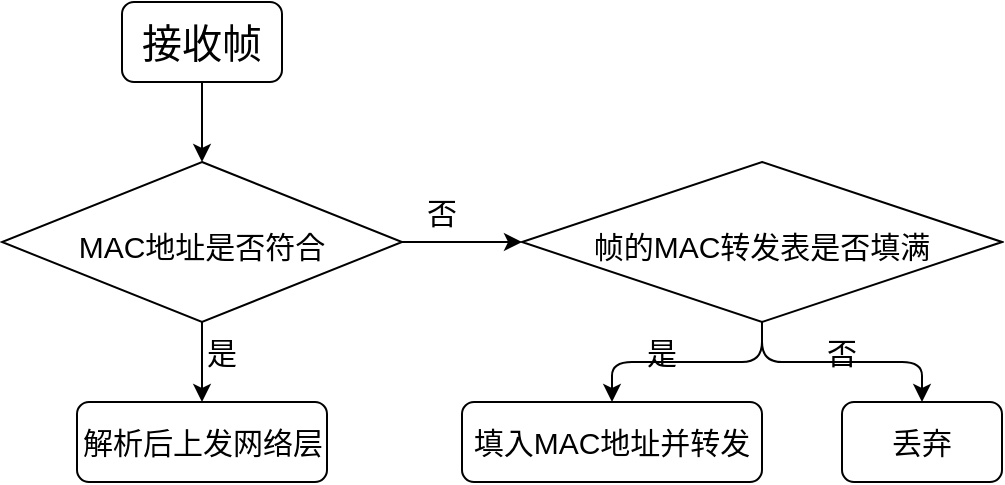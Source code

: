 <mxfile>
    <diagram id="zWDdNcj_KzXklL5AM0wb" name="第 1 页">
        <mxGraphModel dx="771" dy="539" grid="1" gridSize="10" guides="1" tooltips="1" connect="1" arrows="1" fold="1" page="1" pageScale="1" pageWidth="1169" pageHeight="827" math="0" shadow="0">
            <root>
                <mxCell id="0"/>
                <mxCell id="1" parent="0"/>
                <mxCell id="30" value="" style="edgeStyle=none;html=1;fontSize=20;" edge="1" parent="1" source="25" target="29">
                    <mxGeometry relative="1" as="geometry"/>
                </mxCell>
                <mxCell id="25" value="&lt;font style=&quot;font-size: 20px&quot;&gt;接收帧&lt;/font&gt;" style="rounded=1;whiteSpace=wrap;html=1;" vertex="1" parent="1">
                    <mxGeometry x="520" y="280" width="80" height="40" as="geometry"/>
                </mxCell>
                <mxCell id="27" value="&lt;font style=&quot;font-size: 15px&quot;&gt;解析后上发网络层&lt;/font&gt;" style="rounded=1;whiteSpace=wrap;html=1;" vertex="1" parent="1">
                    <mxGeometry x="497.5" y="480" width="125" height="40" as="geometry"/>
                </mxCell>
                <mxCell id="31" value="" style="edgeStyle=none;html=1;fontSize=20;" edge="1" parent="1" source="29" target="27">
                    <mxGeometry relative="1" as="geometry"/>
                </mxCell>
                <mxCell id="33" value="" style="edgeStyle=none;html=1;fontSize=20;" edge="1" parent="1" source="29" target="32">
                    <mxGeometry relative="1" as="geometry"/>
                </mxCell>
                <mxCell id="29" value="&lt;font style=&quot;font-size: 15px&quot;&gt;MAC地址是否符合&lt;/font&gt;" style="rhombus;whiteSpace=wrap;html=1;fontSize=20;" vertex="1" parent="1">
                    <mxGeometry x="460" y="360" width="200" height="80" as="geometry"/>
                </mxCell>
                <mxCell id="36" style="edgeStyle=none;html=1;exitX=0.5;exitY=1;exitDx=0;exitDy=0;entryX=0.5;entryY=0;entryDx=0;entryDy=0;fontSize=15;" edge="1" parent="1" source="32" target="34">
                    <mxGeometry relative="1" as="geometry">
                        <Array as="points">
                            <mxPoint x="840" y="460"/>
                            <mxPoint x="765" y="460"/>
                        </Array>
                    </mxGeometry>
                </mxCell>
                <mxCell id="37" style="edgeStyle=none;html=1;exitX=0.5;exitY=1;exitDx=0;exitDy=0;entryX=0.5;entryY=0;entryDx=0;entryDy=0;fontSize=15;" edge="1" parent="1" source="32" target="35">
                    <mxGeometry relative="1" as="geometry">
                        <Array as="points">
                            <mxPoint x="840" y="460"/>
                            <mxPoint x="920" y="460"/>
                        </Array>
                    </mxGeometry>
                </mxCell>
                <mxCell id="32" value="&lt;font style=&quot;font-size: 15px&quot;&gt;帧的MAC转发表是否填满&lt;/font&gt;" style="rhombus;whiteSpace=wrap;html=1;fontSize=20;" vertex="1" parent="1">
                    <mxGeometry x="720" y="360" width="240" height="80" as="geometry"/>
                </mxCell>
                <mxCell id="34" value="&lt;font style=&quot;font-size: 15px&quot;&gt;填入MAC地址并转发&lt;/font&gt;" style="rounded=1;whiteSpace=wrap;html=1;" vertex="1" parent="1">
                    <mxGeometry x="690" y="480" width="150" height="40" as="geometry"/>
                </mxCell>
                <mxCell id="35" value="&lt;font style=&quot;font-size: 15px&quot;&gt;丢弃&lt;/font&gt;" style="rounded=1;whiteSpace=wrap;html=1;" vertex="1" parent="1">
                    <mxGeometry x="880" y="480" width="80" height="40" as="geometry"/>
                </mxCell>
                <mxCell id="38" value="是" style="text;html=1;strokeColor=none;fillColor=none;align=center;verticalAlign=middle;whiteSpace=wrap;rounded=0;fontSize=15;" vertex="1" parent="1">
                    <mxGeometry x="540" y="440" width="60" height="30" as="geometry"/>
                </mxCell>
                <mxCell id="39" value="是" style="text;html=1;strokeColor=none;fillColor=none;align=center;verticalAlign=middle;whiteSpace=wrap;rounded=0;fontSize=15;" vertex="1" parent="1">
                    <mxGeometry x="760" y="440" width="60" height="30" as="geometry"/>
                </mxCell>
                <mxCell id="40" value="否" style="text;html=1;strokeColor=none;fillColor=none;align=center;verticalAlign=middle;whiteSpace=wrap;rounded=0;fontSize=15;" vertex="1" parent="1">
                    <mxGeometry x="650" y="370" width="60" height="30" as="geometry"/>
                </mxCell>
                <mxCell id="42" value="否" style="text;html=1;strokeColor=none;fillColor=none;align=center;verticalAlign=middle;whiteSpace=wrap;rounded=0;fontSize=15;" vertex="1" parent="1">
                    <mxGeometry x="850" y="440" width="60" height="30" as="geometry"/>
                </mxCell>
            </root>
        </mxGraphModel>
    </diagram>
</mxfile>